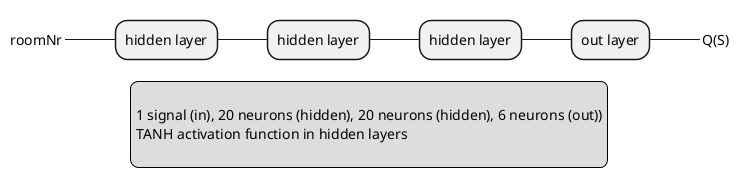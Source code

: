 @startmindmap

* hidden layer
** hidden layer
*** hidden layer
**** out layer
*****_ Q(S)

left side

**_ roomNr


legend

1 signal (in), 20 neurons (hidden), 20 neurons (hidden), 6 neurons (out))
TANH activation function in hidden layers

end legend


@endmindmap